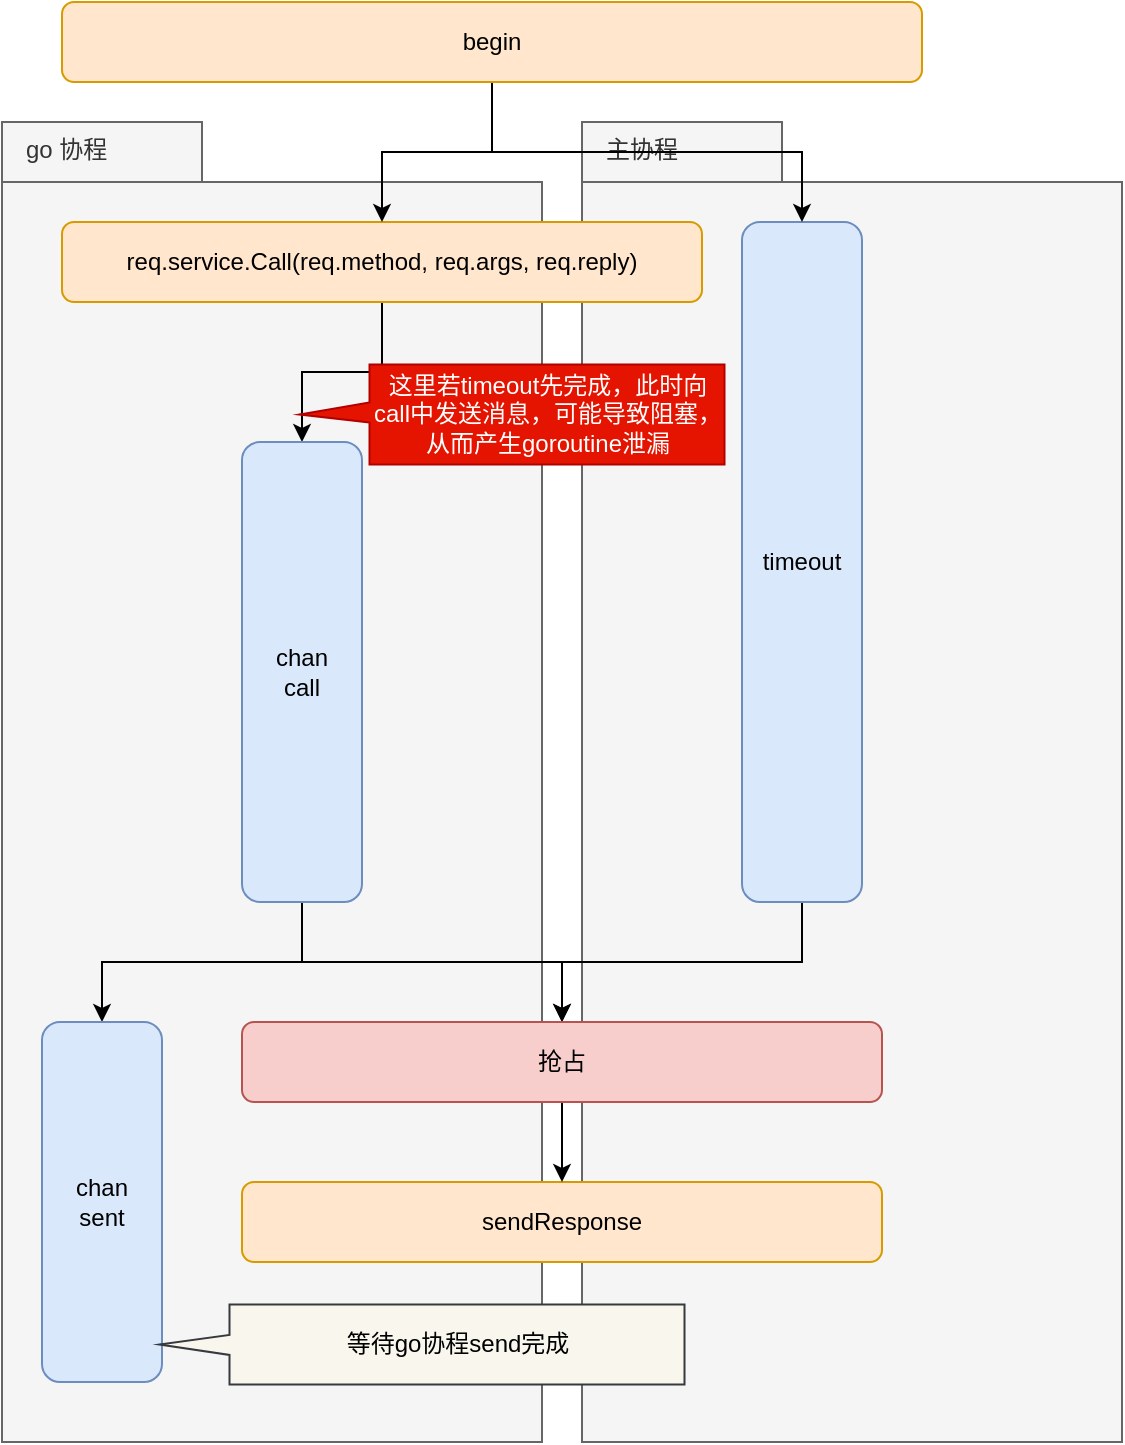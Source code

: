 <mxfile version="20.3.0" type="device"><diagram id="2fwfH24uBjelwNczSfgp" name="第 1 页"><mxGraphModel dx="1073" dy="710" grid="1" gridSize="10" guides="1" tooltips="1" connect="1" arrows="1" fold="1" page="1" pageScale="1" pageWidth="827" pageHeight="1169" math="0" shadow="0"><root><mxCell id="0"/><mxCell id="1" parent="0"/><mxCell id="X4UdS76qaFQg7f70hsxB-26" value="主协程" style="shape=folder;html=1;tabWidth=100;tabHeight=30;tabPosition=left;align=left;verticalAlign=top;spacingLeft=10;whiteSpace=wrap;fillColor=#f5f5f5;fontColor=#333333;strokeColor=#666666;" vertex="1" parent="1"><mxGeometry x="350" y="250" width="270" height="660" as="geometry"/></mxCell><mxCell id="X4UdS76qaFQg7f70hsxB-1" value="go 协程" style="shape=folder;html=1;tabWidth=100;tabHeight=30;tabPosition=left;align=left;verticalAlign=top;spacingLeft=10;whiteSpace=wrap;fillColor=#f5f5f5;fontColor=#333333;strokeColor=#666666;" vertex="1" parent="1"><mxGeometry x="60" y="250" width="270" height="660" as="geometry"/></mxCell><mxCell id="X4UdS76qaFQg7f70hsxB-7" style="edgeStyle=orthogonalEdgeStyle;rounded=0;orthogonalLoop=1;jettySize=auto;html=1;" edge="1" parent="1" source="X4UdS76qaFQg7f70hsxB-2" target="X4UdS76qaFQg7f70hsxB-3"><mxGeometry relative="1" as="geometry"/></mxCell><mxCell id="X4UdS76qaFQg7f70hsxB-2" value="req.service.Call(req.method, req.args, req.reply)" style="rounded=1;whiteSpace=wrap;html=1;fillColor=#ffe6cc;strokeColor=#d79b00;" vertex="1" parent="1"><mxGeometry x="90" y="300" width="320" height="40" as="geometry"/></mxCell><mxCell id="X4UdS76qaFQg7f70hsxB-17" style="edgeStyle=orthogonalEdgeStyle;rounded=0;orthogonalLoop=1;jettySize=auto;html=1;entryX=0.5;entryY=0;entryDx=0;entryDy=0;" edge="1" parent="1" source="X4UdS76qaFQg7f70hsxB-3" target="X4UdS76qaFQg7f70hsxB-16"><mxGeometry relative="1" as="geometry"/></mxCell><mxCell id="X4UdS76qaFQg7f70hsxB-21" style="edgeStyle=orthogonalEdgeStyle;rounded=0;orthogonalLoop=1;jettySize=auto;html=1;entryX=0.5;entryY=0;entryDx=0;entryDy=0;exitX=0.5;exitY=1;exitDx=0;exitDy=0;" edge="1" parent="1" source="X4UdS76qaFQg7f70hsxB-3" target="X4UdS76qaFQg7f70hsxB-4"><mxGeometry relative="1" as="geometry"/></mxCell><mxCell id="X4UdS76qaFQg7f70hsxB-3" value="chan&lt;br&gt;call" style="rounded=1;whiteSpace=wrap;html=1;fillColor=#dae8fc;strokeColor=#6c8ebf;" vertex="1" parent="1"><mxGeometry x="180" y="410" width="60" height="230" as="geometry"/></mxCell><mxCell id="X4UdS76qaFQg7f70hsxB-4" value="chan&lt;br&gt;sent" style="rounded=1;whiteSpace=wrap;html=1;fillColor=#dae8fc;strokeColor=#6c8ebf;" vertex="1" parent="1"><mxGeometry x="80" y="700" width="60" height="180" as="geometry"/></mxCell><mxCell id="X4UdS76qaFQg7f70hsxB-18" style="edgeStyle=orthogonalEdgeStyle;rounded=0;orthogonalLoop=1;jettySize=auto;html=1;entryX=0.5;entryY=0;entryDx=0;entryDy=0;" edge="1" parent="1" source="X4UdS76qaFQg7f70hsxB-5" target="X4UdS76qaFQg7f70hsxB-16"><mxGeometry relative="1" as="geometry"/></mxCell><mxCell id="X4UdS76qaFQg7f70hsxB-5" value="timeout" style="rounded=1;whiteSpace=wrap;html=1;fillColor=#dae8fc;strokeColor=#6c8ebf;" vertex="1" parent="1"><mxGeometry x="430" y="300" width="60" height="340" as="geometry"/></mxCell><mxCell id="X4UdS76qaFQg7f70hsxB-10" style="edgeStyle=orthogonalEdgeStyle;rounded=0;orthogonalLoop=1;jettySize=auto;html=1;" edge="1" parent="1" source="X4UdS76qaFQg7f70hsxB-9" target="X4UdS76qaFQg7f70hsxB-2"><mxGeometry relative="1" as="geometry"/></mxCell><mxCell id="X4UdS76qaFQg7f70hsxB-11" style="edgeStyle=orthogonalEdgeStyle;rounded=0;orthogonalLoop=1;jettySize=auto;html=1;entryX=0.5;entryY=0;entryDx=0;entryDy=0;" edge="1" parent="1" source="X4UdS76qaFQg7f70hsxB-9" target="X4UdS76qaFQg7f70hsxB-5"><mxGeometry relative="1" as="geometry"/></mxCell><mxCell id="X4UdS76qaFQg7f70hsxB-9" value="begin" style="rounded=1;whiteSpace=wrap;html=1;fillColor=#ffe6cc;strokeColor=#d79b00;" vertex="1" parent="1"><mxGeometry x="90" y="190" width="430" height="40" as="geometry"/></mxCell><mxCell id="X4UdS76qaFQg7f70hsxB-14" value="sendResponse" style="rounded=1;whiteSpace=wrap;html=1;fillColor=#ffe6cc;strokeColor=#d79b00;" vertex="1" parent="1"><mxGeometry x="180" y="780" width="320" height="40" as="geometry"/></mxCell><mxCell id="X4UdS76qaFQg7f70hsxB-19" value="" style="edgeStyle=orthogonalEdgeStyle;rounded=0;orthogonalLoop=1;jettySize=auto;html=1;" edge="1" parent="1" source="X4UdS76qaFQg7f70hsxB-16" target="X4UdS76qaFQg7f70hsxB-14"><mxGeometry relative="1" as="geometry"/></mxCell><mxCell id="X4UdS76qaFQg7f70hsxB-16" value="抢占" style="rounded=1;whiteSpace=wrap;html=1;fillColor=#f8cecc;strokeColor=#b85450;" vertex="1" parent="1"><mxGeometry x="180" y="700" width="320" height="40" as="geometry"/></mxCell><mxCell id="X4UdS76qaFQg7f70hsxB-23" value="等待go协程send完成" style="shape=callout;whiteSpace=wrap;html=1;perimeter=calloutPerimeter;rotation=90;base=10;size=35;position=0.38;fillColor=#f9f7ed;strokeColor=#36393d;verticalAlign=middle;align=center;horizontal=0;" vertex="1" parent="1"><mxGeometry x="250" y="730" width="40" height="262.5" as="geometry"/></mxCell><mxCell id="X4UdS76qaFQg7f70hsxB-25" value="这里若timeout先完成，此时向call中发送消息，可能导致阻塞，从而产生goroutine泄漏" style="shape=callout;whiteSpace=wrap;html=1;perimeter=calloutPerimeter;rotation=90;base=10;size=35;position=0.38;fillColor=#e51400;strokeColor=#B20000;verticalAlign=middle;align=center;horizontal=0;fontColor=#ffffff;" vertex="1" parent="1"><mxGeometry x="290" y="290" width="50" height="212.5" as="geometry"/></mxCell></root></mxGraphModel></diagram></mxfile>